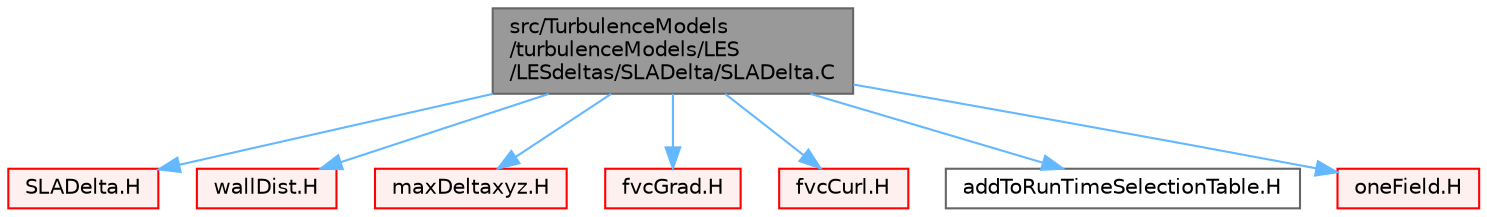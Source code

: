 digraph "src/TurbulenceModels/turbulenceModels/LES/LESdeltas/SLADelta/SLADelta.C"
{
 // LATEX_PDF_SIZE
  bgcolor="transparent";
  edge [fontname=Helvetica,fontsize=10,labelfontname=Helvetica,labelfontsize=10];
  node [fontname=Helvetica,fontsize=10,shape=box,height=0.2,width=0.4];
  Node1 [id="Node000001",label="src/TurbulenceModels\l/turbulenceModels/LES\l/LESdeltas/SLADelta/SLADelta.C",height=0.2,width=0.4,color="gray40", fillcolor="grey60", style="filled", fontcolor="black",tooltip=" "];
  Node1 -> Node2 [id="edge1_Node000001_Node000002",color="steelblue1",style="solid",tooltip=" "];
  Node2 [id="Node000002",label="SLADelta.H",height=0.2,width=0.4,color="red", fillcolor="#FFF0F0", style="filled",URL="$SLADelta_8H.html",tooltip=" "];
  Node1 -> Node389 [id="edge2_Node000001_Node000389",color="steelblue1",style="solid",tooltip=" "];
  Node389 [id="Node000389",label="wallDist.H",height=0.2,width=0.4,color="red", fillcolor="#FFF0F0", style="filled",URL="$wallDist_8H.html",tooltip=" "];
  Node1 -> Node399 [id="edge3_Node000001_Node000399",color="steelblue1",style="solid",tooltip=" "];
  Node399 [id="Node000399",label="maxDeltaxyz.H",height=0.2,width=0.4,color="red", fillcolor="#FFF0F0", style="filled",URL="$maxDeltaxyz_8H.html",tooltip=" "];
  Node1 -> Node400 [id="edge4_Node000001_Node000400",color="steelblue1",style="solid",tooltip=" "];
  Node400 [id="Node000400",label="fvcGrad.H",height=0.2,width=0.4,color="red", fillcolor="#FFF0F0", style="filled",URL="$fvcGrad_8H.html",tooltip="Calculate the gradient of the given field."];
  Node1 -> Node401 [id="edge5_Node000001_Node000401",color="steelblue1",style="solid",tooltip=" "];
  Node401 [id="Node000401",label="fvcCurl.H",height=0.2,width=0.4,color="red", fillcolor="#FFF0F0", style="filled",URL="$fvcCurl_8H.html",tooltip="Calculate the curl of the given volField by constructing the Hodge-dual of the symmetric part of the ..."];
  Node1 -> Node402 [id="edge6_Node000001_Node000402",color="steelblue1",style="solid",tooltip=" "];
  Node402 [id="Node000402",label="addToRunTimeSelectionTable.H",height=0.2,width=0.4,color="grey40", fillcolor="white", style="filled",URL="$addToRunTimeSelectionTable_8H.html",tooltip="Macros for easy insertion into run-time selection tables."];
  Node1 -> Node386 [id="edge7_Node000001_Node000386",color="steelblue1",style="solid",tooltip=" "];
  Node386 [id="Node000386",label="oneField.H",height=0.2,width=0.4,color="red", fillcolor="#FFF0F0", style="filled",URL="$oneField_8H.html",tooltip=" "];
}
